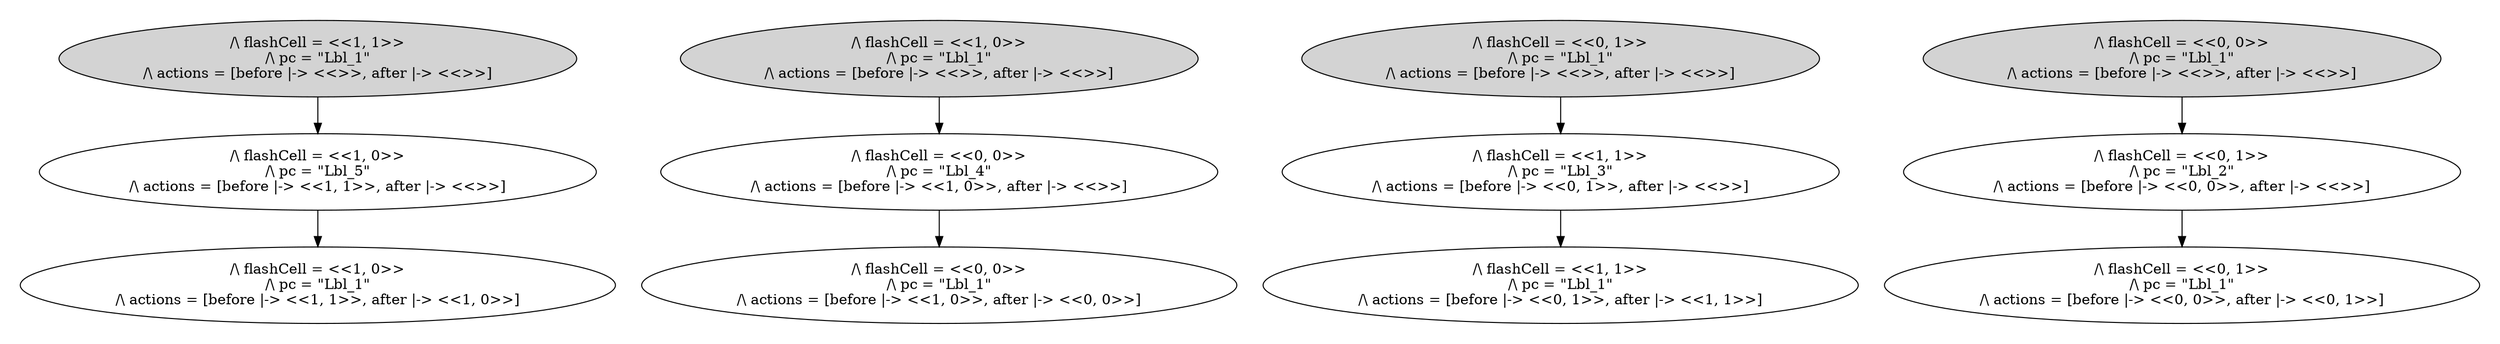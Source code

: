 strict digraph DiskGraph {
nodesep=0.35;
subgraph cluster_graph {
color="white";
2702033406704609258 [label="/\\ flashCell = <<0, 0>>\n/\\ pc = \"Lbl_1\"\n/\\ actions = [before |-> <<>>, after |-> <<>>]",style = filled]
1274206260582878458 [label="/\\ flashCell = <<0, 1>>\n/\\ pc = \"Lbl_1\"\n/\\ actions = [before |-> <<>>, after |-> <<>>]",style = filled]
-5604855153026422507 [label="/\\ flashCell = <<1, 0>>\n/\\ pc = \"Lbl_1\"\n/\\ actions = [before |-> <<>>, after |-> <<>>]",style = filled]
-8726037459813187067 [label="/\\ flashCell = <<1, 1>>\n/\\ pc = \"Lbl_1\"\n/\\ actions = [before |-> <<>>, after |-> <<>>]",style = filled]
2702033406704609258 -> -9058512999015891370 [label="",color="black",fontcolor="black"];
-9058512999015891370 [label="/\\ flashCell = <<0, 1>>\n/\\ pc = \"Lbl_2\"\n/\\ actions = [before |-> <<0, 0>>, after |-> <<>>]"];
-8726037459813187067 -> -5878143980640816778 [label="",color="black",fontcolor="black"];
-5878143980640816778 [label="/\\ flashCell = <<1, 0>>\n/\\ pc = \"Lbl_5\"\n/\\ actions = [before |-> <<1, 1>>, after |-> <<>>]"];
1274206260582878458 -> -1014032664956371773 [label="",color="black",fontcolor="black"];
-1014032664956371773 [label="/\\ flashCell = <<1, 1>>\n/\\ pc = \"Lbl_3\"\n/\\ actions = [before |-> <<0, 1>>, after |-> <<>>]"];
-5878143980640816778 -> 855134472564500739 [label="",color="black",fontcolor="black"];
855134472564500739 [label="/\\ flashCell = <<1, 0>>\n/\\ pc = \"Lbl_1\"\n/\\ actions = [before |-> <<1, 1>>, after |-> <<1, 0>>]"];
-5604855153026422507 -> -2465580112359558173 [label="",color="black",fontcolor="black"];
-2465580112359558173 [label="/\\ flashCell = <<0, 0>>\n/\\ pc = \"Lbl_4\"\n/\\ actions = [before |-> <<1, 0>>, after |-> <<>>]"];
-1014032664956371773 -> -4240584691454755961 [label="",color="black",fontcolor="black"];
-4240584691454755961 [label="/\\ flashCell = <<1, 1>>\n/\\ pc = \"Lbl_1\"\n/\\ actions = [before |-> <<0, 1>>, after |-> <<1, 1>>]"];
-9058512999015891370 -> -1596244443741842865 [label="",color="black",fontcolor="black"];
-1596244443741842865 [label="/\\ flashCell = <<0, 1>>\n/\\ pc = \"Lbl_1\"\n/\\ actions = [before |-> <<0, 0>>, after |-> <<0, 1>>]"];
-2465580112359558173 -> 2819647918629667019 [label="",color="black",fontcolor="black"];
2819647918629667019 [label="/\\ flashCell = <<0, 0>>\n/\\ pc = \"Lbl_1\"\n/\\ actions = [before |-> <<1, 0>>, after |-> <<0, 0>>]"];
-5878143980640816778 -> 855134472564500739 [label="",color="black",fontcolor="black"];
{rank = same; 2702033406704609258;-5604855153026422507;1274206260582878458;-8726037459813187067;}
{rank = same; -9058512999015891370;-2465580112359558173;-5878143980640816778;-1014032664956371773;}
}
}